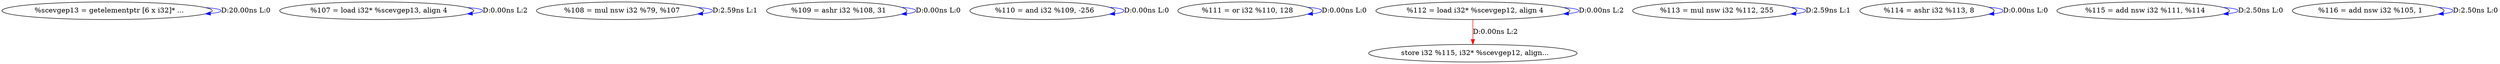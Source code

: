 digraph {
Node0x315ab80[label="  %scevgep13 = getelementptr [6 x i32]* ..."];
Node0x315ab80 -> Node0x315ab80[label="D:20.00ns L:0",color=blue];
Node0x315ac60[label="  %107 = load i32* %scevgep13, align 4"];
Node0x315ac60 -> Node0x315ac60[label="D:0.00ns L:2",color=blue];
Node0x315ad40[label="  %108 = mul nsw i32 %79, %107"];
Node0x315ad40 -> Node0x315ad40[label="D:2.59ns L:1",color=blue];
Node0x315ae60[label="  %109 = ashr i32 %108, 31"];
Node0x315ae60 -> Node0x315ae60[label="D:0.00ns L:0",color=blue];
Node0x315af40[label="  %110 = and i32 %109, -256"];
Node0x315af40 -> Node0x315af40[label="D:0.00ns L:0",color=blue];
Node0x315b020[label="  %111 = or i32 %110, 128"];
Node0x315b020 -> Node0x315b020[label="D:0.00ns L:0",color=blue];
Node0x315b100[label="  %112 = load i32* %scevgep12, align 4"];
Node0x315b100 -> Node0x315b100[label="D:0.00ns L:2",color=blue];
Node0x315b4c0[label="  store i32 %115, i32* %scevgep12, align..."];
Node0x315b100 -> Node0x315b4c0[label="D:0.00ns L:2",color=red];
Node0x315b1e0[label="  %113 = mul nsw i32 %112, 255"];
Node0x315b1e0 -> Node0x315b1e0[label="D:2.59ns L:1",color=blue];
Node0x315b300[label="  %114 = ashr i32 %113, 8"];
Node0x315b300 -> Node0x315b300[label="D:0.00ns L:0",color=blue];
Node0x315b3e0[label="  %115 = add nsw i32 %111, %114"];
Node0x315b3e0 -> Node0x315b3e0[label="D:2.50ns L:0",color=blue];
Node0x315b5a0[label="  %116 = add nsw i32 %105, 1"];
Node0x315b5a0 -> Node0x315b5a0[label="D:2.50ns L:0",color=blue];
}
